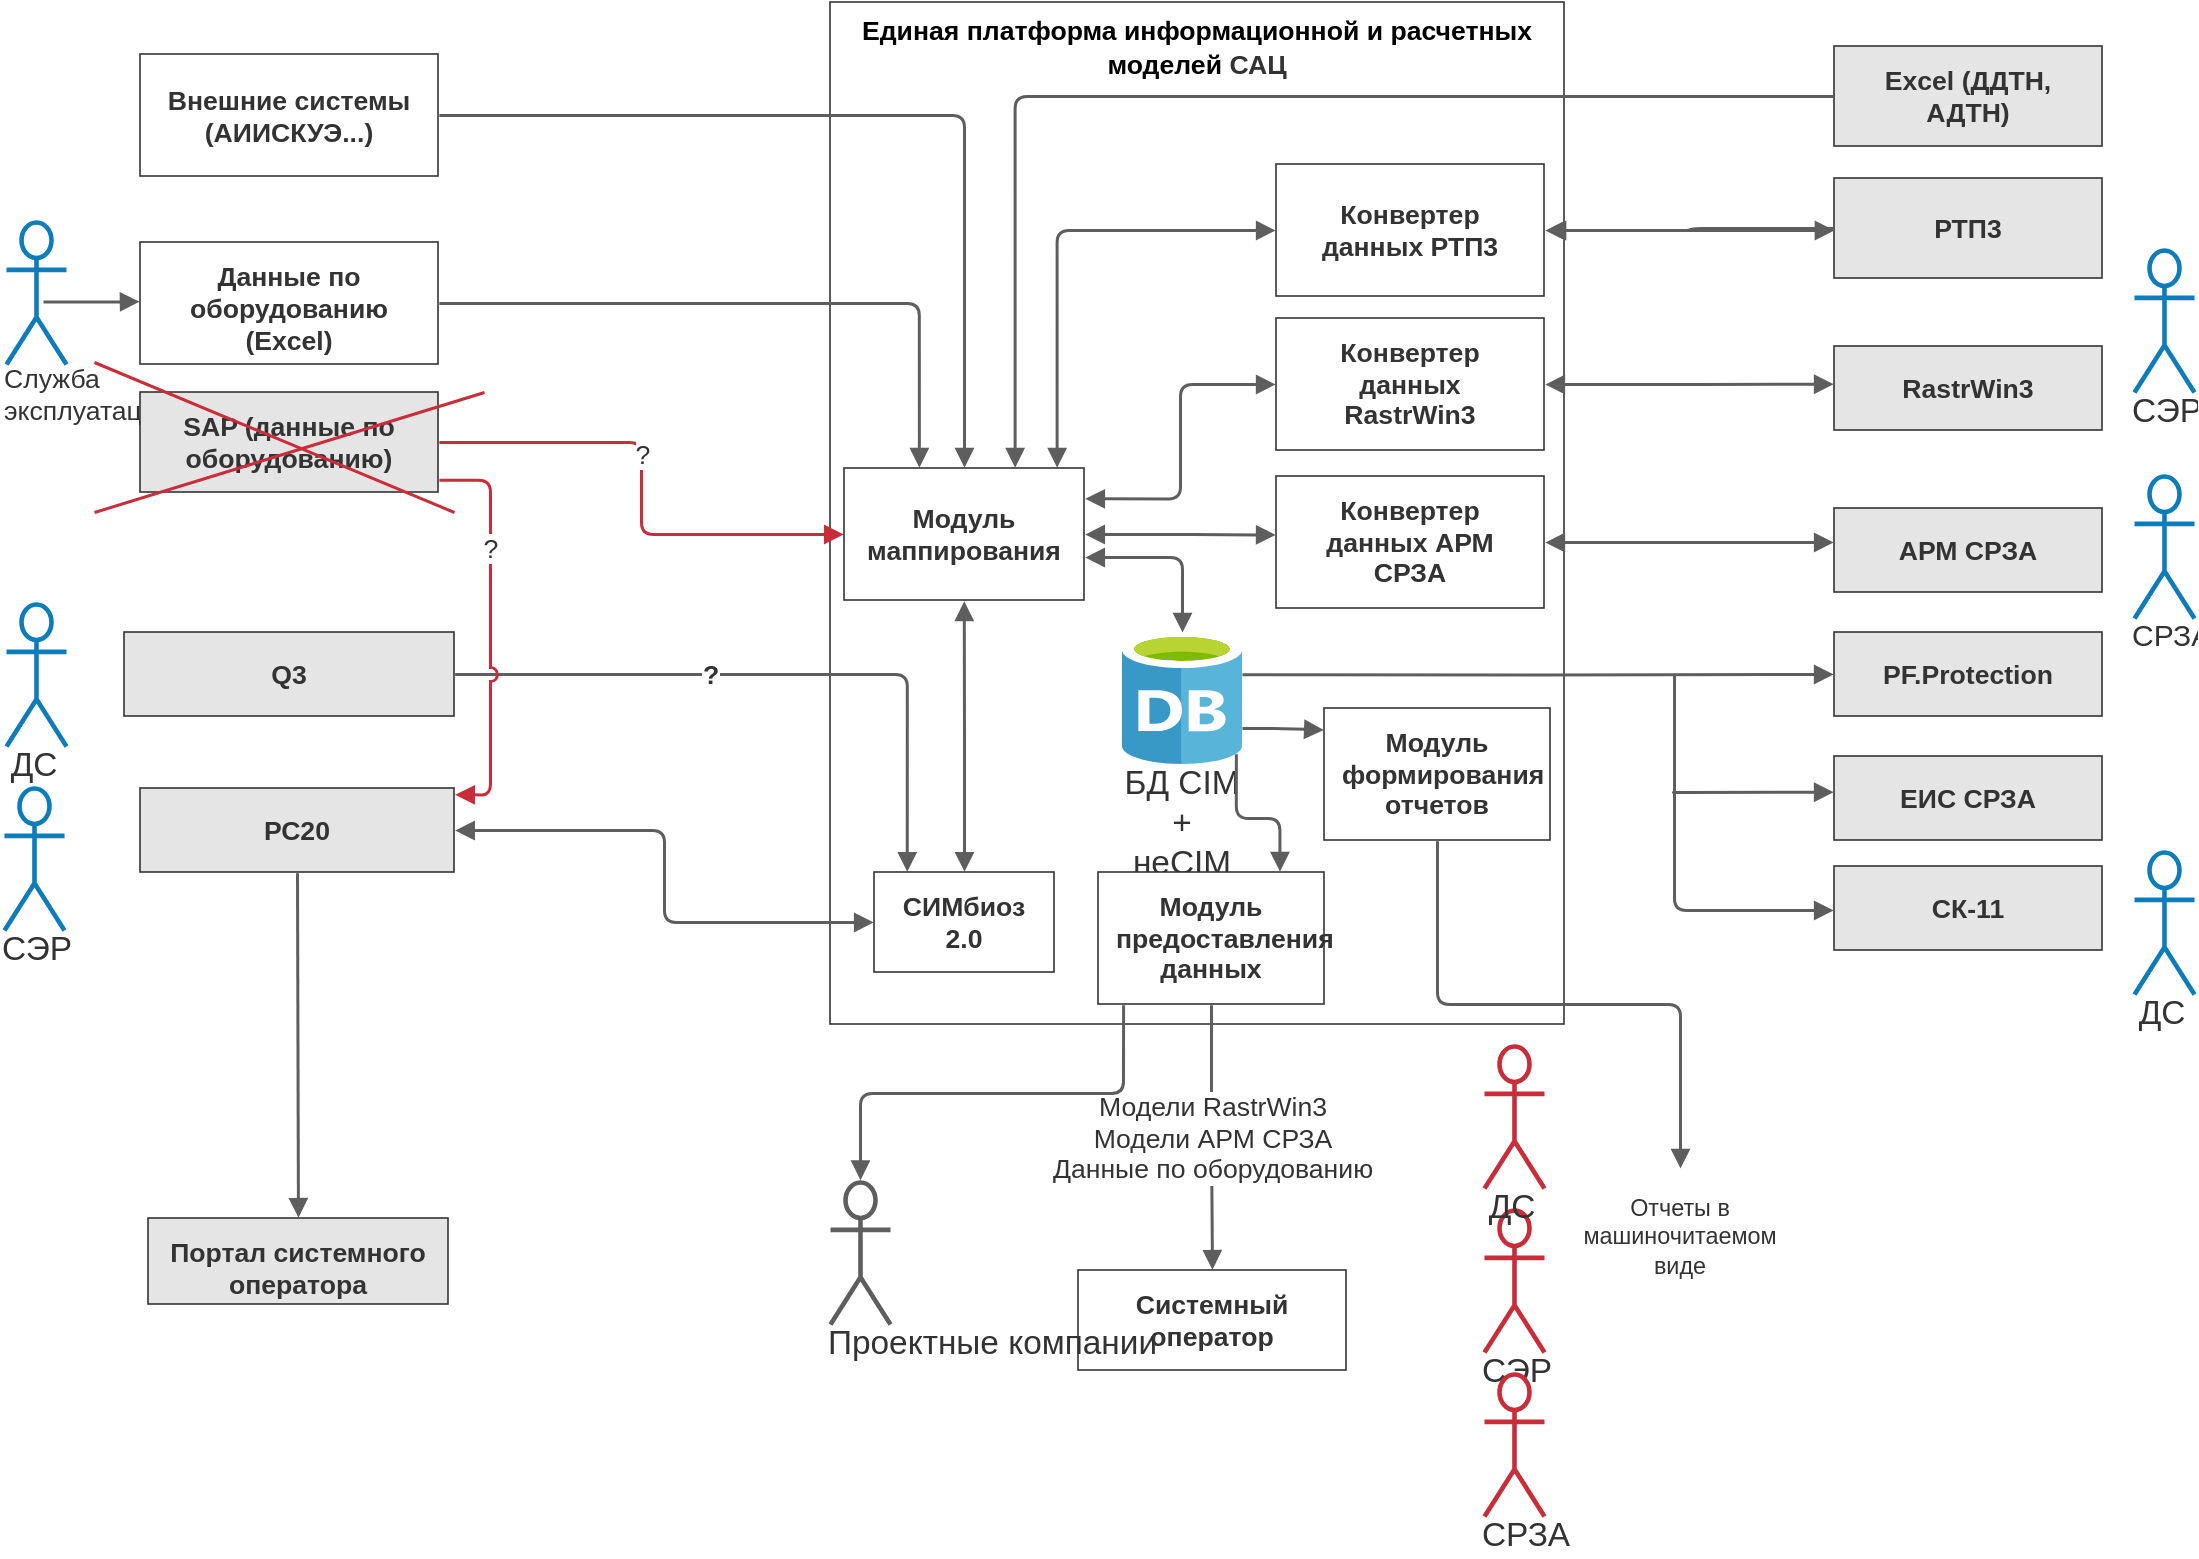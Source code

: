 <mxfile version="21.1.2" type="github">
  <diagram name="Page-1" id="GLtKKfbXLHbXNmH_apwm">
    <mxGraphModel dx="1288" dy="1107" grid="1" gridSize="10" guides="1" tooltips="1" connect="1" arrows="1" fold="1" page="1" pageScale="1" pageWidth="850" pageHeight="1100" math="0" shadow="0">
      <root>
        <mxCell id="0" />
        <mxCell id="1" parent="0" />
        <mxCell id="ilQwlcEN6iK24fln8FyZ-1" value="&lt;div style=&quot;display: flex; justify-content: center; text-align: center; align-items: baseline; font-size: 0; line-height: 1.25;margin-top: -2px;&quot;&gt;&lt;span&gt;&lt;span style=&quot;font-size:13.3px;color:#000000;font-weight: bold;&quot;&gt;Единая платформа информационной и расчетных моделей&lt;/span&gt;&lt;span style=&quot;font-size:13.3px;color:#333333;font-weight: bold;&quot;&gt; САЦ&lt;/span&gt;&lt;/span&gt;&lt;/div&gt;" style="html=1;overflow=block;blockSpacing=1;whiteSpace=wrap;fontSize=13;spacing=9;verticalAlign=top;strokeColor=#333333;strokeOpacity=100;fillOpacity=100;fillColor=#ffffff;strokeWidth=0.8;lucidId=QJIsPQMp91Wk;" vertex="1" parent="1">
          <mxGeometry x="1643" y="630" width="367" height="511" as="geometry" />
        </mxCell>
        <mxCell id="ilQwlcEN6iK24fln8FyZ-2" value="PF.Protection" style="html=1;overflow=block;blockSpacing=1;whiteSpace=wrap;fontSize=13.3;fontColor=#333333;fontStyle=1;spacing=9;strokeColor=#333333;strokeOpacity=100;fillOpacity=100;fillColor=#e5e5e5;strokeWidth=0.8;lucidId=lLIsV2XQG~j7;" vertex="1" parent="1">
          <mxGeometry x="2145" y="945" width="134" height="42" as="geometry" />
        </mxCell>
        <mxCell id="ilQwlcEN6iK24fln8FyZ-3" value="ЕИС СРЗА" style="html=1;overflow=block;blockSpacing=1;whiteSpace=wrap;fontSize=13.3;fontColor=#333333;fontStyle=1;spacing=9;strokeColor=#333333;strokeOpacity=100;fillOpacity=100;fillColor=#e5e5e5;strokeWidth=0.8;lucidId=3LIshFkPsYX.;" vertex="1" parent="1">
          <mxGeometry x="2145" y="1007" width="134" height="42" as="geometry" />
        </mxCell>
        <mxCell id="ilQwlcEN6iK24fln8FyZ-4" value="Служба&#xa;эксплуатации" style="html=1;overflow=block;blockSpacing=1;shape=umlActor;labelPosition=center;verticalLabelPosition=bottom;verticalAlign=top;whiteSpace=nowrap;fontSize=13.3;fontColor=#333333;spacing=0;strokeColor=#0c7cba;strokeOpacity=100;rounded=1;absoluteArcSize=1;arcSize=9;strokeWidth=2.3;lucidId=YdJsufRCdpkY;" vertex="1" parent="1">
          <mxGeometry x="1231" y="740" width="30" height="71" as="geometry" />
        </mxCell>
        <mxCell id="ilQwlcEN6iK24fln8FyZ-5" value="ДС" style="html=1;overflow=block;blockSpacing=1;shape=umlActor;labelPosition=center;verticalLabelPosition=bottom;verticalAlign=top;whiteSpace=nowrap;fontSize=16.7;fontColor=#333333;spacing=0;strokeColor=#0c7cba;strokeOpacity=100;rounded=1;absoluteArcSize=1;arcSize=9;strokeWidth=2.3;lucidId=YdJsQkXZDC3V;" vertex="1" parent="1">
          <mxGeometry x="1231" y="931" width="30" height="71" as="geometry" />
        </mxCell>
        <mxCell id="ilQwlcEN6iK24fln8FyZ-6" value="СЭР" style="html=1;overflow=block;blockSpacing=1;shape=umlActor;labelPosition=center;verticalLabelPosition=bottom;verticalAlign=top;whiteSpace=nowrap;fontSize=16.7;fontColor=#333333;spacing=0;strokeColor=#0c7cba;strokeOpacity=100;rounded=1;absoluteArcSize=1;arcSize=9;strokeWidth=2.3;lucidId=YdJspM80FX3R;" vertex="1" parent="1">
          <mxGeometry x="1230" y="1023" width="30" height="71" as="geometry" />
        </mxCell>
        <mxCell id="ilQwlcEN6iK24fln8FyZ-7" value="Данные по оборудованию (Excel)" style="html=1;overflow=block;blockSpacing=1;whiteSpace=wrap;fontSize=13.3;fontColor=#333333;fontStyle=1;spacing=9;strokeColor=#333333;strokeOpacity=100;fillOpacity=100;fillColor=#ffffff;strokeWidth=0.8;lucidId=PeJsTYbZ65WV;" vertex="1" parent="1">
          <mxGeometry x="1298" y="750" width="149" height="61" as="geometry" />
        </mxCell>
        <mxCell id="ilQwlcEN6iK24fln8FyZ-8" value="" style="html=1;jettySize=18;whiteSpace=wrap;fontSize=13;strokeColor=#5E5E5E;strokeWidth=1.5;rounded=1;arcSize=12;edgeStyle=orthogonalEdgeStyle;startArrow=none;endArrow=block;endFill=1;exitX=1.003;exitY=0.5;exitPerimeter=0;entryX=0.312;entryY=-0.006;entryPerimeter=0;lucidId=YeJsn1DY8Hen;" edge="1" parent="1" source="ilQwlcEN6iK24fln8FyZ-7" target="ilQwlcEN6iK24fln8FyZ-43">
          <mxGeometry width="100" height="100" relative="1" as="geometry">
            <Array as="points" />
          </mxGeometry>
        </mxCell>
        <mxCell id="ilQwlcEN6iK24fln8FyZ-9" value="" style="html=1;jettySize=18;whiteSpace=wrap;fontSize=13;strokeColor=#5E5E5E;strokeWidth=1.5;rounded=1;arcSize=12;edgeStyle=orthogonalEdgeStyle;startArrow=none;endArrow=block;endFill=1;exitX=0.617;exitY=0.56;exitPerimeter=0;entryX=-0.003;entryY=0.485;entryPerimeter=0;lucidId=4eJsoeEn0FLd;" edge="1" parent="1" source="ilQwlcEN6iK24fln8FyZ-4" target="ilQwlcEN6iK24fln8FyZ-7">
          <mxGeometry width="100" height="100" relative="1" as="geometry">
            <Array as="points" />
          </mxGeometry>
        </mxCell>
        <mxCell id="ilQwlcEN6iK24fln8FyZ-10" value="РС20" style="html=1;overflow=block;blockSpacing=1;whiteSpace=wrap;fontSize=13.3;fontColor=#333333;fontStyle=1;spacing=9;strokeColor=#333333;strokeOpacity=100;fillOpacity=100;fillColor=#e5e5e5;strokeWidth=0.8;lucidId=sfJs6Qxo_DOK;" vertex="1" parent="1">
          <mxGeometry x="1298" y="1023" width="157" height="42" as="geometry" />
        </mxCell>
        <mxCell id="ilQwlcEN6iK24fln8FyZ-11" value="" style="html=1;jettySize=18;whiteSpace=wrap;fontSize=13;strokeColor=#5E5E5E;strokeWidth=1.5;rounded=1;arcSize=12;edgeStyle=orthogonalEdgeStyle;startArrow=block;startFill=1;endArrow=block;endFill=1;exitX=1.002;exitY=0.5;exitPerimeter=0;entryX=-0.004;entryY=0.5;entryPerimeter=0;lucidId=ufJsQ4ctDJdH;" edge="1" parent="1" source="ilQwlcEN6iK24fln8FyZ-10" target="ilQwlcEN6iK24fln8FyZ-39">
          <mxGeometry width="100" height="100" relative="1" as="geometry">
            <Array as="points" />
          </mxGeometry>
        </mxCell>
        <mxCell id="ilQwlcEN6iK24fln8FyZ-12" value="Q3" style="html=1;overflow=block;blockSpacing=1;whiteSpace=wrap;fontSize=13.3;fontColor=#333333;fontStyle=1;spacing=9;strokeColor=#333333;strokeOpacity=100;fillOpacity=100;fillColor=#e5e5e5;strokeWidth=0.8;lucidId=mgJsy_lKl_XJ;" vertex="1" parent="1">
          <mxGeometry x="1290" y="945" width="165" height="42" as="geometry" />
        </mxCell>
        <mxCell id="ilQwlcEN6iK24fln8FyZ-13" value="" style="html=1;jettySize=18;whiteSpace=wrap;fontSize=13;strokeColor=#5E5E5E;strokeWidth=1.5;rounded=1;arcSize=12;edgeStyle=orthogonalEdgeStyle;startArrow=none;endArrow=block;endFill=1;exitX=1.002;exitY=0.5;exitPerimeter=0;entryX=0.182;entryY=-0.007;entryPerimeter=0;lucidId=rgJs04_Ma0Eb;" edge="1" parent="1" source="ilQwlcEN6iK24fln8FyZ-12" target="ilQwlcEN6iK24fln8FyZ-39">
          <mxGeometry width="100" height="100" relative="1" as="geometry">
            <Array as="points" />
          </mxGeometry>
        </mxCell>
        <mxCell id="ilQwlcEN6iK24fln8FyZ-14" value="?" style="text;html=1;resizable=0;labelBackgroundColor=default;align=center;verticalAlign=middle;fontStyle=1;fontColor=#333333;fontSize=13.3;" vertex="1" parent="ilQwlcEN6iK24fln8FyZ-13">
          <mxGeometry x="-0.216" relative="1" as="geometry" />
        </mxCell>
        <mxCell id="ilQwlcEN6iK24fln8FyZ-15" value="SAP (данные по оборудованию)" style="html=1;overflow=block;blockSpacing=1;whiteSpace=wrap;fontSize=13.3;fontColor=#333333;fontStyle=1;spacing=9;strokeColor=#333333;strokeOpacity=100;fillOpacity=100;fillColor=#e5e5e5;strokeWidth=0.8;lucidId=IgJsLYtDz2kd;" vertex="1" parent="1">
          <mxGeometry x="1298" y="825" width="149" height="50" as="geometry" />
        </mxCell>
        <mxCell id="ilQwlcEN6iK24fln8FyZ-16" value="" style="html=1;jettySize=18;whiteSpace=wrap;fontSize=13;strokeColor=#c92d39;strokeOpacity=100;strokeWidth=1.5;rounded=1;arcSize=12;edgeStyle=orthogonalEdgeStyle;startArrow=none;endArrow=block;endFill=1;exitX=1.003;exitY=0.5;exitPerimeter=0;entryX=-0.003;entryY=0.5;entryPerimeter=0;lucidId=PgJsfnI-FjS0;" edge="1" parent="1" source="ilQwlcEN6iK24fln8FyZ-15" target="ilQwlcEN6iK24fln8FyZ-43">
          <mxGeometry width="100" height="100" relative="1" as="geometry">
            <Array as="points" />
          </mxGeometry>
        </mxCell>
        <mxCell id="ilQwlcEN6iK24fln8FyZ-17" value="?" style="text;html=1;resizable=0;labelBackgroundColor=default;align=center;verticalAlign=middle;fontColor=#333333;fontSize=13.3;" vertex="1" parent="ilQwlcEN6iK24fln8FyZ-16">
          <mxGeometry x="-0.138" relative="1" as="geometry" />
        </mxCell>
        <mxCell id="ilQwlcEN6iK24fln8FyZ-18" value="Системный оператор" style="html=1;overflow=block;blockSpacing=1;whiteSpace=wrap;fontSize=13.3;fontColor=#333333;fontStyle=1;spacing=9;strokeColor=#333333;strokeOpacity=100;fillOpacity=100;fillColor=#ffffff;strokeWidth=0.8;lucidId=chJsURaHqgho;" vertex="1" parent="1">
          <mxGeometry x="1767" y="1264" width="134" height="50" as="geometry" />
        </mxCell>
        <mxCell id="ilQwlcEN6iK24fln8FyZ-19" value="" style="html=1;jettySize=18;whiteSpace=wrap;fontSize=13;strokeColor=#5E5E5E;strokeWidth=1.5;rounded=1;arcSize=12;edgeStyle=orthogonalEdgeStyle;startArrow=none;endArrow=block;endFill=1;exitX=0.5;exitY=1.006;exitPerimeter=0;entryX=0.5;entryY=-0.007;entryPerimeter=0;lucidId=mhJs7uk2biFn;" edge="1" parent="1" source="ilQwlcEN6iK24fln8FyZ-50" target="ilQwlcEN6iK24fln8FyZ-18">
          <mxGeometry width="100" height="100" relative="1" as="geometry">
            <Array as="points" />
          </mxGeometry>
        </mxCell>
        <mxCell id="ilQwlcEN6iK24fln8FyZ-20" value="Модели RastrWin3&#xa;Модели АРМ СРЗА&#xa;Данные по оборудованию" style="text;html=1;resizable=0;labelBackgroundColor=default;align=center;verticalAlign=middle;fontColor=#333333;fontSize=13.3;" vertex="1" parent="ilQwlcEN6iK24fln8FyZ-19">
          <mxGeometry relative="1" as="geometry" />
        </mxCell>
        <mxCell id="ilQwlcEN6iK24fln8FyZ-21" value="Портал системного оператора" style="html=1;overflow=block;blockSpacing=1;whiteSpace=wrap;fontSize=13.3;fontColor=#333333;fontStyle=1;spacing=9;strokeColor=#333333;strokeOpacity=100;fillOpacity=100;fillColor=#e5e5e5;strokeWidth=0.8;lucidId=uhJsYfoJhdgg;" vertex="1" parent="1">
          <mxGeometry x="1302" y="1238" width="150" height="43" as="geometry" />
        </mxCell>
        <mxCell id="ilQwlcEN6iK24fln8FyZ-22" value="" style="html=1;jettySize=18;whiteSpace=wrap;fontSize=13;strokeColor=#5E5E5E;strokeWidth=1.5;rounded=1;arcSize=12;edgeStyle=orthogonalEdgeStyle;jumpStyle=arc;startArrow=none;endArrow=block;endFill=1;exitX=0.5;exitY=1.009;exitPerimeter=0;entryX=0.5;entryY=-0.009;entryPerimeter=0;lucidId=xhJsynXcNGPM;" edge="1" parent="1" source="ilQwlcEN6iK24fln8FyZ-10" target="ilQwlcEN6iK24fln8FyZ-21">
          <mxGeometry width="100" height="100" relative="1" as="geometry">
            <Array as="points" />
          </mxGeometry>
        </mxCell>
        <mxCell id="ilQwlcEN6iK24fln8FyZ-23" value="СК-11" style="html=1;overflow=block;blockSpacing=1;whiteSpace=wrap;fontSize=13.3;fontColor=#333333;fontStyle=1;spacing=9;strokeColor=#333333;strokeOpacity=100;fillOpacity=100;fillColor=#e5e5e5;strokeWidth=0.8;lucidId=ziJsMb0m97IK;" vertex="1" parent="1">
          <mxGeometry x="2145" y="1062" width="134" height="42" as="geometry" />
        </mxCell>
        <mxCell id="ilQwlcEN6iK24fln8FyZ-24" value="" style="html=1;jettySize=18;whiteSpace=wrap;fontSize=13;strokeColor=#5E5E5E;strokeWidth=1.5;rounded=1;arcSize=12;edgeStyle=orthogonalEdgeStyle;startArrow=none;endArrow=block;endFill=1;entryX=-0.003;entryY=0.524;entryPerimeter=0;lucidId=QiJsWkuFpi3-;" edge="1" parent="1" target="ilQwlcEN6iK24fln8FyZ-23">
          <mxGeometry width="100" height="100" relative="1" as="geometry">
            <Array as="points">
              <mxPoint x="2065" y="1084" />
            </Array>
            <mxPoint x="2065" y="966" as="sourcePoint" />
          </mxGeometry>
        </mxCell>
        <mxCell id="ilQwlcEN6iK24fln8FyZ-25" value="ДС" style="html=1;overflow=block;blockSpacing=1;shape=umlActor;labelPosition=center;verticalLabelPosition=bottom;verticalAlign=top;whiteSpace=nowrap;fontSize=16.7;fontColor=#333333;spacing=0;strokeColor=#0c7cba;strokeOpacity=100;rounded=1;absoluteArcSize=1;arcSize=9;strokeWidth=2.3;lucidId=-iJsXtaBey2F;" vertex="1" parent="1">
          <mxGeometry x="2295" y="1055" width="30" height="71" as="geometry" />
        </mxCell>
        <mxCell id="ilQwlcEN6iK24fln8FyZ-26" value="RastrWin3" style="html=1;overflow=block;blockSpacing=1;whiteSpace=wrap;fontSize=13.3;fontColor=#333333;fontStyle=1;spacing=9;strokeColor=#333333;strokeOpacity=100;fillOpacity=100;fillColor=#e5e5e5;strokeWidth=0.8;lucidId=3jJsnBlL-ejD;" vertex="1" parent="1">
          <mxGeometry x="2145" y="802" width="134" height="42" as="geometry" />
        </mxCell>
        <mxCell id="ilQwlcEN6iK24fln8FyZ-27" value="АРМ СРЗА" style="html=1;overflow=block;blockSpacing=1;whiteSpace=wrap;fontSize=13.3;fontColor=#333333;fontStyle=1;spacing=9;strokeColor=#333333;strokeOpacity=100;fillOpacity=100;fillColor=#e5e5e5;strokeWidth=0.8;lucidId=_jJsId6w4Skt;" vertex="1" parent="1">
          <mxGeometry x="2145" y="883" width="134" height="42" as="geometry" />
        </mxCell>
        <mxCell id="ilQwlcEN6iK24fln8FyZ-28" value="СЭР" style="html=1;overflow=block;blockSpacing=1;shape=umlActor;labelPosition=center;verticalLabelPosition=bottom;verticalAlign=top;whiteSpace=nowrap;fontSize=16.7;fontColor=#333333;spacing=0;strokeColor=#c92d39;strokeOpacity=100;rounded=1;absoluteArcSize=1;arcSize=9;strokeWidth=2.3;lucidId=ttJseCcgNuUG;" vertex="1" parent="1">
          <mxGeometry x="1970" y="1234" width="30" height="71" as="geometry" />
        </mxCell>
        <mxCell id="ilQwlcEN6iK24fln8FyZ-29" value="СРЗА" style="html=1;overflow=block;blockSpacing=1;shape=umlActor;labelPosition=center;verticalLabelPosition=bottom;verticalAlign=top;whiteSpace=nowrap;fontSize=16.7;fontColor=#333333;spacing=0;strokeColor=#c92d39;strokeOpacity=100;rounded=1;absoluteArcSize=1;arcSize=9;strokeWidth=2.3;lucidId=ttJsh~k3nxpp;" vertex="1" parent="1">
          <mxGeometry x="1970" y="1316" width="30" height="71" as="geometry" />
        </mxCell>
        <mxCell id="ilQwlcEN6iK24fln8FyZ-30" value="ДС" style="html=1;overflow=block;blockSpacing=1;shape=umlActor;labelPosition=center;verticalLabelPosition=bottom;verticalAlign=top;whiteSpace=nowrap;fontSize=16.7;fontColor=#333333;spacing=0;strokeColor=#c92d39;strokeOpacity=100;rounded=1;absoluteArcSize=1;arcSize=9;strokeWidth=2.3;lucidId=ttJs4OpvdNFU;" vertex="1" parent="1">
          <mxGeometry x="1970" y="1152" width="30" height="71" as="geometry" />
        </mxCell>
        <mxCell id="ilQwlcEN6iK24fln8FyZ-31" value="Конвертер данных RastrWin3" style="html=1;overflow=block;blockSpacing=1;whiteSpace=wrap;fontSize=13.3;fontColor=#333333;fontStyle=1;spacing=9;strokeColor=#333333;strokeOpacity=100;fillOpacity=100;fillColor=#ffffff;strokeWidth=0.8;lucidId=gxJsvJQ2rozh;" vertex="1" parent="1">
          <mxGeometry x="1866" y="788" width="134" height="66" as="geometry" />
        </mxCell>
        <mxCell id="ilQwlcEN6iK24fln8FyZ-32" value="Конвертер данных АРМ СРЗА" style="html=1;overflow=block;blockSpacing=1;whiteSpace=wrap;fontSize=13.3;fontColor=#333333;fontStyle=1;spacing=9;strokeColor=#333333;strokeOpacity=100;fillOpacity=100;fillColor=#ffffff;strokeWidth=0.8;lucidId=BxJsIxIiwozI;" vertex="1" parent="1">
          <mxGeometry x="1866" y="867" width="134" height="66" as="geometry" />
        </mxCell>
        <mxCell id="ilQwlcEN6iK24fln8FyZ-33" value="" style="html=1;jettySize=18;whiteSpace=wrap;fontSize=13;strokeColor=#5E5E5E;strokeWidth=1.5;rounded=1;arcSize=12;edgeStyle=orthogonalEdgeStyle;startArrow=none;endArrow=block;endFill=1;exitX=1;exitY=0.321;exitPerimeter=0;entryX=-0.003;entryY=0.5;entryPerimeter=0;lucidId=OxJs729cI~Qd;" edge="1" parent="1" source="ilQwlcEN6iK24fln8FyZ-40" target="ilQwlcEN6iK24fln8FyZ-2">
          <mxGeometry width="100" height="100" relative="1" as="geometry">
            <Array as="points" />
          </mxGeometry>
        </mxCell>
        <mxCell id="ilQwlcEN6iK24fln8FyZ-34" value="" style="html=1;jettySize=18;whiteSpace=wrap;fontSize=13;strokeColor=#5E5E5E;strokeWidth=1.5;rounded=1;arcSize=12;edgeStyle=orthogonalEdgeStyle;startArrow=none;endArrow=block;endFill=1;entryX=-0.003;entryY=0.425;entryPerimeter=0;lucidId=~xJssqH1tL4V;" edge="1" parent="1" target="ilQwlcEN6iK24fln8FyZ-3">
          <mxGeometry width="100" height="100" relative="1" as="geometry">
            <Array as="points">
              <mxPoint x="2064" y="1025" />
            </Array>
            <mxPoint x="2065" y="1025" as="sourcePoint" />
          </mxGeometry>
        </mxCell>
        <mxCell id="ilQwlcEN6iK24fln8FyZ-35" value="СРЗА" style="html=1;overflow=block;blockSpacing=1;shape=umlActor;labelPosition=center;verticalLabelPosition=bottom;verticalAlign=top;whiteSpace=nowrap;fontSize=15;fontColor=#333333;spacing=0;strokeColor=#0c7cba;strokeOpacity=100;rounded=1;absoluteArcSize=1;arcSize=9;strokeWidth=2.3;lucidId=jyJsVqjftYS_;" vertex="1" parent="1">
          <mxGeometry x="2295" y="867" width="30" height="71" as="geometry" />
        </mxCell>
        <mxCell id="ilQwlcEN6iK24fln8FyZ-36" value="СЭР" style="html=1;overflow=block;blockSpacing=1;shape=umlActor;labelPosition=center;verticalLabelPosition=bottom;verticalAlign=top;whiteSpace=nowrap;fontSize=16.7;fontColor=#333333;spacing=0;strokeColor=#0c7cba;strokeOpacity=100;rounded=1;absoluteArcSize=1;arcSize=9;strokeWidth=2.3;lucidId=wyJsvsGo2NOf;" vertex="1" parent="1">
          <mxGeometry x="2295" y="754" width="30" height="71" as="geometry" />
        </mxCell>
        <mxCell id="ilQwlcEN6iK24fln8FyZ-37" value="" style="html=1;jettySize=18;whiteSpace=wrap;fontSize=13;strokeColor=#c92d39;strokeOpacity=100;strokeWidth=1.5;rounded=1;arcSize=12;edgeStyle=orthogonalEdgeStyle;jumpStyle=arc;startArrow=none;endArrow=block;endFill=1;exitX=1.003;exitY=0.878;exitPerimeter=0;entryX=1.002;entryY=0.075;entryPerimeter=0;lucidId=0yJsjVzt3Lml;" edge="1" parent="1" source="ilQwlcEN6iK24fln8FyZ-15" target="ilQwlcEN6iK24fln8FyZ-10">
          <mxGeometry width="100" height="100" relative="1" as="geometry">
            <Array as="points" />
          </mxGeometry>
        </mxCell>
        <mxCell id="ilQwlcEN6iK24fln8FyZ-38" value="?" style="text;html=1;resizable=0;labelBackgroundColor=default;align=center;verticalAlign=middle;fontColor=#333333;fontSize=13.3;" vertex="1" parent="ilQwlcEN6iK24fln8FyZ-37">
          <mxGeometry x="-0.405" relative="1" as="geometry" />
        </mxCell>
        <mxCell id="ilQwlcEN6iK24fln8FyZ-39" value="СИМбиоз 2.0" style="html=1;overflow=block;blockSpacing=1;whiteSpace=wrap;fontSize=13.3;fontColor=#333333;fontStyle=1;spacing=9;strokeColor=#333333;strokeOpacity=100;fillOpacity=100;fillColor=#ffffff;strokeWidth=0.8;lucidId=xBJsVrpu-jDo;" vertex="1" parent="1">
          <mxGeometry x="1665" y="1065" width="90" height="50" as="geometry" />
        </mxCell>
        <mxCell id="ilQwlcEN6iK24fln8FyZ-40" value="БД CIM + неCIM" style="overflow=block;blockSpacing=1;whiteSpace=wrap;image;aspect=fixed;html=1;points=[];align=center;verticalAlign=top;image=img/lib/mscae/Database_General.svg;fontSize=16.7;fontColor=#333333;spacing=0;strokeColor=#333333;strokeOpacity=100;fillColor=#59B4D9;strokeWidth=0.8;lucidId=RIJs0-2lossO;" vertex="1" parent="1">
          <mxGeometry x="1789" y="945" width="60" height="66" as="geometry" />
        </mxCell>
        <mxCell id="ilQwlcEN6iK24fln8FyZ-41" value="" style="html=1;jettySize=18;whiteSpace=wrap;fontSize=13;strokeColor=#5E5E5E;strokeWidth=1.5;rounded=1;arcSize=12;edgeStyle=orthogonalEdgeStyle;startArrow=block;startFill=1;endArrow=block;endFill=1;exitX=1.003;exitY=0.5;exitPerimeter=0;entryX=-0.003;entryY=0.449;entryPerimeter=0;lucidId=YMJsZK5SqKL4;" edge="1" parent="1" source="ilQwlcEN6iK24fln8FyZ-31" target="ilQwlcEN6iK24fln8FyZ-26">
          <mxGeometry width="100" height="100" relative="1" as="geometry">
            <Array as="points" />
          </mxGeometry>
        </mxCell>
        <mxCell id="ilQwlcEN6iK24fln8FyZ-42" value="" style="html=1;jettySize=18;whiteSpace=wrap;fontSize=13;strokeColor=#5E5E5E;strokeWidth=1.5;rounded=1;arcSize=12;edgeStyle=orthogonalEdgeStyle;startArrow=block;startFill=1;endArrow=block;endFill=1;exitX=1.003;exitY=0.5;exitPerimeter=0;entryX=-0.003;entryY=0.405;entryPerimeter=0;lucidId=1MJsYxeh4PGJ;" edge="1" parent="1" source="ilQwlcEN6iK24fln8FyZ-32" target="ilQwlcEN6iK24fln8FyZ-27">
          <mxGeometry width="100" height="100" relative="1" as="geometry">
            <Array as="points" />
          </mxGeometry>
        </mxCell>
        <mxCell id="ilQwlcEN6iK24fln8FyZ-43" value="Модуль маппирования" style="html=1;overflow=block;blockSpacing=1;whiteSpace=wrap;fontSize=13.3;fontColor=#333333;fontStyle=1;spacing=9;strokeColor=#333333;strokeOpacity=100;fillOpacity=100;fillColor=#ffffff;strokeWidth=0.8;lucidId=iNJs1ivgjtiY;" vertex="1" parent="1">
          <mxGeometry x="1650" y="863" width="120" height="66" as="geometry" />
        </mxCell>
        <mxCell id="ilQwlcEN6iK24fln8FyZ-44" value="" style="html=1;jettySize=18;whiteSpace=wrap;fontSize=13;strokeColor=#5E5E5E;strokeWidth=1.5;rounded=1;arcSize=12;edgeStyle=orthogonalEdgeStyle;startArrow=block;startFill=1;endArrow=block;endFill=1;exitX=1.003;exitY=0.5;exitPerimeter=0;entryX=-0.003;entryY=0.443;entryPerimeter=0;lucidId=2NJsvO5IaraU;" edge="1" parent="1" source="ilQwlcEN6iK24fln8FyZ-43" target="ilQwlcEN6iK24fln8FyZ-32">
          <mxGeometry width="100" height="100" relative="1" as="geometry">
            <Array as="points" />
          </mxGeometry>
        </mxCell>
        <mxCell id="ilQwlcEN6iK24fln8FyZ-45" value="" style="html=1;jettySize=18;whiteSpace=wrap;fontSize=13;strokeColor=#5E5E5E;strokeWidth=1.5;rounded=1;arcSize=12;edgeStyle=orthogonalEdgeStyle;startArrow=block;startFill=1;endArrow=block;endFill=1;exitX=1.003;exitY=0.23;exitPerimeter=0;entryX=-0.003;entryY=0.5;entryPerimeter=0;lucidId=9NJsitk68ptt;" edge="1" parent="1" source="ilQwlcEN6iK24fln8FyZ-43" target="ilQwlcEN6iK24fln8FyZ-31">
          <mxGeometry width="100" height="100" relative="1" as="geometry">
            <Array as="points" />
          </mxGeometry>
        </mxCell>
        <mxCell id="ilQwlcEN6iK24fln8FyZ-46" value="" style="html=1;jettySize=18;whiteSpace=wrap;fontSize=13;strokeColor=#5E5E5E;strokeWidth=1.5;rounded=1;arcSize=12;edgeStyle=orthogonalEdgeStyle;startArrow=block;startFill=1;endArrow=block;endFill=1;exitX=0.5;exitY=0;exitPerimeter=0;entryX=1.003;entryY=0.674;entryPerimeter=0;lucidId=cOJsA7uJrElD;" edge="1" parent="1" source="ilQwlcEN6iK24fln8FyZ-40" target="ilQwlcEN6iK24fln8FyZ-43">
          <mxGeometry width="100" height="100" relative="1" as="geometry">
            <Array as="points">
              <mxPoint x="1819" y="908" />
            </Array>
          </mxGeometry>
        </mxCell>
        <mxCell id="ilQwlcEN6iK24fln8FyZ-47" value="Excel (ДДТН, АДТН)" style="html=1;overflow=block;blockSpacing=1;whiteSpace=wrap;fontSize=13.3;fontColor=#333333;fontStyle=1;spacing=9;strokeColor=#333333;strokeOpacity=100;fillOpacity=100;fillColor=#e5e5e5;strokeWidth=0.8;lucidId=RBKsY4~~7_.X;" vertex="1" parent="1">
          <mxGeometry x="2145" y="652" width="134" height="50" as="geometry" />
        </mxCell>
        <mxCell id="ilQwlcEN6iK24fln8FyZ-48" value="" style="html=1;jettySize=18;whiteSpace=wrap;fontSize=13;strokeColor=#5E5E5E;strokeWidth=1.5;rounded=1;arcSize=12;edgeStyle=orthogonalEdgeStyle;startArrow=none;endArrow=block;endFill=1;exitX=-0.003;exitY=0.5;exitPerimeter=0;entryX=0.711;entryY=-0.006;entryPerimeter=0;lucidId=9BKsgbztR~wY;" edge="1" parent="1" source="ilQwlcEN6iK24fln8FyZ-47" target="ilQwlcEN6iK24fln8FyZ-43">
          <mxGeometry width="100" height="100" relative="1" as="geometry">
            <Array as="points">
              <mxPoint x="1735" y="677" />
            </Array>
          </mxGeometry>
        </mxCell>
        <mxCell id="ilQwlcEN6iK24fln8FyZ-49" value="" style="html=1;jettySize=18;whiteSpace=wrap;fontSize=13;strokeColor=#5E5E5E;strokeWidth=1.5;rounded=1;arcSize=12;edgeStyle=orthogonalEdgeStyle;startArrow=block;startFill=1;endArrow=block;endFill=1;exitX=0.5;exitY=-0.007;exitPerimeter=0;entryX=0.499;entryY=1.006;entryPerimeter=0;lucidId=JEKs-WLEcc1s;" edge="1" parent="1" source="ilQwlcEN6iK24fln8FyZ-39" target="ilQwlcEN6iK24fln8FyZ-43">
          <mxGeometry width="100" height="100" relative="1" as="geometry">
            <Array as="points" />
          </mxGeometry>
        </mxCell>
        <mxCell id="ilQwlcEN6iK24fln8FyZ-50" value="Модуль предоставления данных" style="html=1;overflow=block;blockSpacing=1;whiteSpace=wrap;fontSize=13.3;fontColor=#333333;fontStyle=1;spacing=9;strokeColor=#333333;strokeOpacity=100;fillOpacity=100;fillColor=#ffffff;strokeWidth=0.8;lucidId=hFKsjvH2H5aR;" vertex="1" parent="1">
          <mxGeometry x="1777" y="1065" width="113" height="66" as="geometry" />
        </mxCell>
        <mxCell id="ilQwlcEN6iK24fln8FyZ-51" value="" style="html=1;jettySize=18;whiteSpace=wrap;fontSize=13;strokeColor=#5E5E5E;strokeWidth=1.5;rounded=1;arcSize=12;edgeStyle=orthogonalEdgeStyle;startArrow=none;endArrow=block;endFill=1;exitX=0.949;exitY=0.923;exitPerimeter=0;entryX=0.803;entryY=-0.006;entryPerimeter=0;lucidId=vFKsy5_yBEca;" edge="1" parent="1" source="ilQwlcEN6iK24fln8FyZ-40" target="ilQwlcEN6iK24fln8FyZ-50">
          <mxGeometry width="100" height="100" relative="1" as="geometry">
            <Array as="points" />
          </mxGeometry>
        </mxCell>
        <mxCell id="ilQwlcEN6iK24fln8FyZ-52" value="Проектные компании" style="html=1;overflow=block;blockSpacing=1;shape=umlActor;labelPosition=center;verticalLabelPosition=bottom;verticalAlign=top;whiteSpace=nowrap;fontSize=16.7;fontColor=#333333;spacing=0;strokeColor=#5e5e5e;strokeOpacity=100;rounded=1;absoluteArcSize=1;arcSize=9;strokeWidth=2.3;lucidId=sGKsPDFkRJb1;" vertex="1" parent="1">
          <mxGeometry x="1643" y="1220" width="30" height="71" as="geometry" />
        </mxCell>
        <mxCell id="ilQwlcEN6iK24fln8FyZ-53" value="" style="html=1;jettySize=18;whiteSpace=wrap;fontSize=13;strokeColor=#5E5E5E;strokeWidth=1.5;rounded=1;arcSize=12;edgeStyle=orthogonalEdgeStyle;startArrow=none;endArrow=block;endFill=1;exitX=0.111;exitY=1.006;exitPerimeter=0;entryX=0.5;entryY=-0.016;entryPerimeter=0;lucidId=yGKs3uKlR42k;" edge="1" parent="1" source="ilQwlcEN6iK24fln8FyZ-50" target="ilQwlcEN6iK24fln8FyZ-52">
          <mxGeometry width="100" height="100" relative="1" as="geometry">
            <Array as="points" />
          </mxGeometry>
        </mxCell>
        <mxCell id="ilQwlcEN6iK24fln8FyZ-54" value="Модуль формирования отчетов" style="html=1;overflow=block;blockSpacing=1;whiteSpace=wrap;fontSize=13.3;fontColor=#333333;fontStyle=1;spacing=9;strokeColor=#333333;strokeOpacity=100;fillOpacity=100;fillColor=#ffffff;strokeWidth=0.8;lucidId=jAet8gJw5Y88;" vertex="1" parent="1">
          <mxGeometry x="1890" y="983" width="113" height="66" as="geometry" />
        </mxCell>
        <mxCell id="ilQwlcEN6iK24fln8FyZ-55" value="" style="html=1;jettySize=18;whiteSpace=wrap;fontSize=13;strokeColor=#5E5E5E;strokeWidth=1.5;rounded=1;arcSize=12;edgeStyle=orthogonalEdgeStyle;startArrow=none;endArrow=block;endFill=1;exitX=1;exitY=0.728;exitPerimeter=0;entryX=-0.003;entryY=0.163;entryPerimeter=0;lucidId=vAetVHAJdDvy;" edge="1" parent="1" source="ilQwlcEN6iK24fln8FyZ-40" target="ilQwlcEN6iK24fln8FyZ-54">
          <mxGeometry width="100" height="100" relative="1" as="geometry">
            <Array as="points" />
          </mxGeometry>
        </mxCell>
        <mxCell id="ilQwlcEN6iK24fln8FyZ-56" value="" style="html=1;jettySize=18;whiteSpace=wrap;fontSize=13;strokeColor=#5E5E5E;strokeWidth=1.5;rounded=1;arcSize=12;edgeStyle=orthogonalEdgeStyle;startArrow=none;endArrow=block;endFill=1;exitX=0.5;exitY=1.006;exitPerimeter=0;entryX=0.5;entryY=0;entryPerimeter=0;lucidId=MAetXJY6K3Z8;" edge="1" parent="1" source="ilQwlcEN6iK24fln8FyZ-54" target="ilQwlcEN6iK24fln8FyZ-57">
          <mxGeometry width="100" height="100" relative="1" as="geometry">
            <Array as="points" />
          </mxGeometry>
        </mxCell>
        <mxCell id="ilQwlcEN6iK24fln8FyZ-57" value="Отчеты в машиночитаемом виде" style="html=1;overflow=block;blockSpacing=1;whiteSpace=wrap;fontSize=11.7;fontColor=#333333;spacing=3.8;strokeOpacity=0;fillOpacity=0;rounded=1;absoluteArcSize=1;arcSize=9;fillColor=#ffffff;strokeWidth=2.3;lucidId=RAetif-6hG6d;" vertex="1" parent="1">
          <mxGeometry x="2015" y="1213" width="106" height="68" as="geometry" />
        </mxCell>
        <mxCell id="ilQwlcEN6iK24fln8FyZ-58" value="" style="html=1;jettySize=18;whiteSpace=wrap;fontSize=13;strokeColor=#c92d39;strokeOpacity=100;strokeWidth=1.5;rounded=0;startArrow=none;endArrow=none;lucidId=rNetUupMrl1A;" edge="1" parent="1">
          <mxGeometry width="100" height="100" relative="1" as="geometry">
            <Array as="points" />
            <mxPoint x="1275" y="885" as="sourcePoint" />
            <mxPoint x="1470" y="825" as="targetPoint" />
          </mxGeometry>
        </mxCell>
        <mxCell id="ilQwlcEN6iK24fln8FyZ-59" value="" style="html=1;jettySize=18;whiteSpace=wrap;fontSize=13;strokeColor=#c92d39;strokeOpacity=100;strokeWidth=1.5;rounded=0;startArrow=none;endArrow=none;lucidId=NNetgfw6QQQv;" edge="1" parent="1">
          <mxGeometry width="100" height="100" relative="1" as="geometry">
            <Array as="points" />
            <mxPoint x="1455" y="885" as="sourcePoint" />
            <mxPoint x="1275" y="810" as="targetPoint" />
          </mxGeometry>
        </mxCell>
        <mxCell id="ilQwlcEN6iK24fln8FyZ-60" value="РТП3" style="html=1;overflow=block;blockSpacing=1;whiteSpace=wrap;fontSize=13.3;fontColor=#333333;fontStyle=1;spacing=9;strokeColor=#333333;strokeOpacity=100;fillOpacity=100;fillColor=#e5e5e5;strokeWidth=0.8;lucidId=lQet2mPhcXYb;" vertex="1" parent="1">
          <mxGeometry x="2145" y="718" width="134" height="50" as="geometry" />
        </mxCell>
        <mxCell id="ilQwlcEN6iK24fln8FyZ-61" value="Конвертер данных РТП3" style="html=1;overflow=block;blockSpacing=1;whiteSpace=wrap;fontSize=13.3;fontColor=#333333;fontStyle=1;spacing=9;strokeColor=#333333;strokeOpacity=100;fillOpacity=100;fillColor=#ffffff;strokeWidth=0.8;lucidId=RYet0Hh3Cf_h;" vertex="1" parent="1">
          <mxGeometry x="1866" y="711" width="134" height="66" as="geometry" />
        </mxCell>
        <mxCell id="ilQwlcEN6iK24fln8FyZ-62" value="" style="html=1;jettySize=18;whiteSpace=wrap;fontSize=13;strokeColor=#5E5E5E;strokeWidth=1.5;rounded=1;arcSize=12;edgeStyle=orthogonalEdgeStyle;startArrow=none;endArrow=block;endFill=1;exitX=-0.003;exitY=0.5;exitPerimeter=0;entryX=1.003;entryY=0.5;entryPerimeter=0;lucidId=3Yet_jbkUhy8;" edge="1" parent="1" source="ilQwlcEN6iK24fln8FyZ-60" target="ilQwlcEN6iK24fln8FyZ-61">
          <mxGeometry width="100" height="100" relative="1" as="geometry">
            <Array as="points" />
          </mxGeometry>
        </mxCell>
        <mxCell id="ilQwlcEN6iK24fln8FyZ-63" value="" style="html=1;jettySize=18;whiteSpace=wrap;fontSize=13;strokeColor=#5E5E5E;strokeWidth=1.5;rounded=1;arcSize=12;edgeStyle=orthogonalEdgeStyle;startArrow=block;startFill=1;endArrow=block;endFill=1;lucidId=d0etfuLUVT_v;" edge="1" parent="1">
          <mxGeometry width="100" height="100" relative="1" as="geometry">
            <Array as="points" />
            <mxPoint x="2145" y="744" as="sourcePoint" />
            <mxPoint x="2001" y="744" as="targetPoint" />
          </mxGeometry>
        </mxCell>
        <mxCell id="ilQwlcEN6iK24fln8FyZ-64" value="" style="html=1;jettySize=18;whiteSpace=wrap;fontSize=13;strokeColor=#5E5E5E;strokeWidth=1.5;rounded=1;arcSize=12;edgeStyle=orthogonalEdgeStyle;startArrow=block;startFill=1;endArrow=block;endFill=1;exitX=-0.003;exitY=0.5;exitPerimeter=0;entryX=0.886;entryY=-0.006;entryPerimeter=0;lucidId=p0ety5KU4FhP;" edge="1" parent="1" source="ilQwlcEN6iK24fln8FyZ-61" target="ilQwlcEN6iK24fln8FyZ-43">
          <mxGeometry width="100" height="100" relative="1" as="geometry">
            <Array as="points">
              <mxPoint x="1756" y="744" />
            </Array>
          </mxGeometry>
        </mxCell>
        <mxCell id="ilQwlcEN6iK24fln8FyZ-65" value="Внешние системы (АИИСКУЭ...)" style="html=1;overflow=block;blockSpacing=1;whiteSpace=wrap;fontSize=13.3;fontColor=#333333;fontStyle=1;spacing=9;strokeColor=#333333;strokeOpacity=100;fillOpacity=100;fillColor=#ffffff;strokeWidth=0.8;lucidId=e1etHhG40d5j;" vertex="1" parent="1">
          <mxGeometry x="1298" y="656" width="149" height="61" as="geometry" />
        </mxCell>
        <mxCell id="ilQwlcEN6iK24fln8FyZ-66" value="" style="html=1;jettySize=18;whiteSpace=wrap;fontSize=13;strokeColor=#5E5E5E;strokeWidth=1.5;rounded=1;arcSize=12;edgeStyle=orthogonalEdgeStyle;startArrow=none;endArrow=block;endFill=1;exitX=1.003;exitY=0.5;exitPerimeter=0;entryX=0.5;entryY=-0.006;entryPerimeter=0;lucidId=z2et.nVdl5Dr;" edge="1" parent="1" source="ilQwlcEN6iK24fln8FyZ-65" target="ilQwlcEN6iK24fln8FyZ-43">
          <mxGeometry width="100" height="100" relative="1" as="geometry">
            <Array as="points" />
          </mxGeometry>
        </mxCell>
      </root>
    </mxGraphModel>
  </diagram>
</mxfile>
